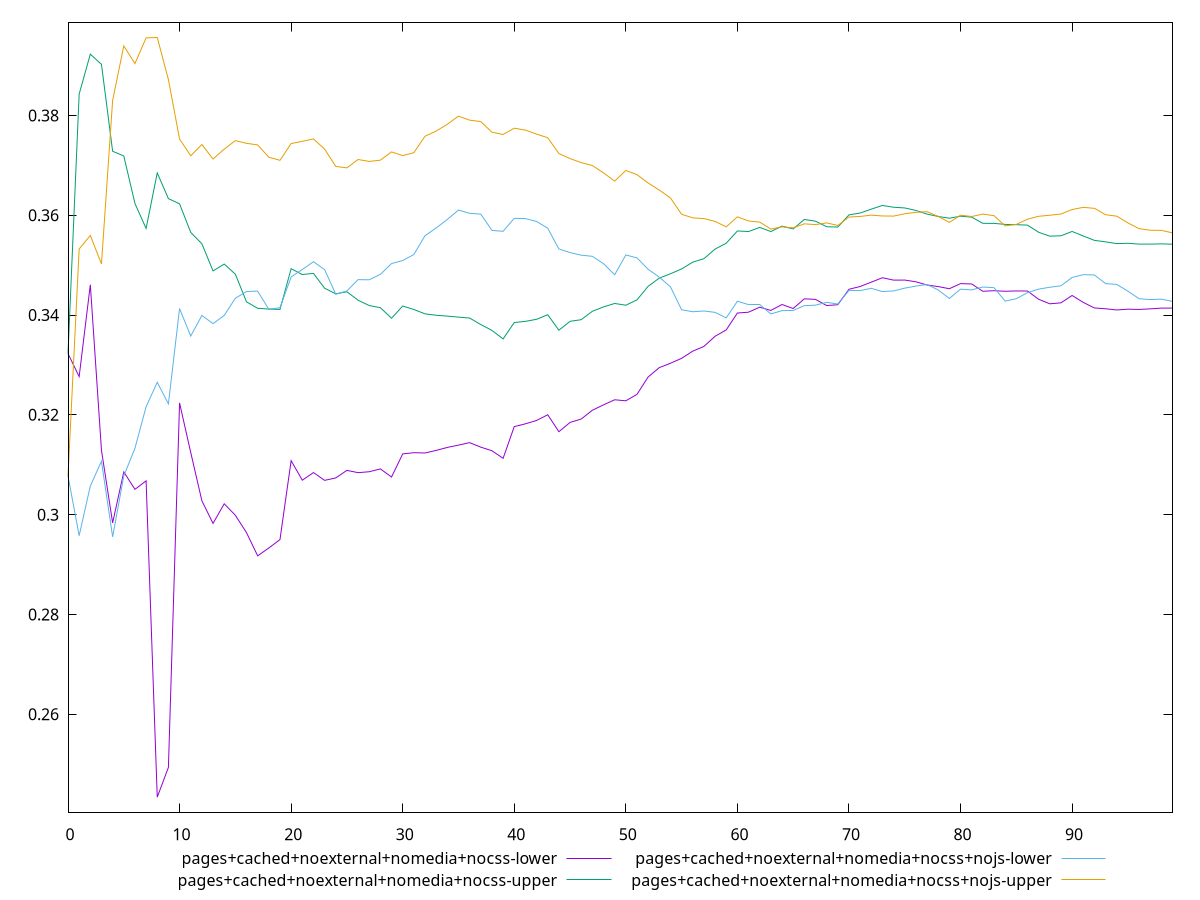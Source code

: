 reset

$pagesCachedNoexternalNomediaNocssLower <<EOF
0 0.3322817716446609
1 0.32767160991608435
2 0.34609306594970257
3 0.3129066562845758
4 0.29835239758161086
5 0.3085666809409027
6 0.3050703111737691
7 0.3067767680822961
8 0.2433702676478419
9 0.2493344425594076
10 0.3223905487931258
11 0.3124623094782163
12 0.30276987572482567
13 0.29824806415682564
14 0.3021760014028067
15 0.2998740547021805
16 0.29638620062774285
17 0.2917458582425189
18 0.29331624778925663
19 0.2949996307850172
20 0.3108166827708484
21 0.3069018947610849
22 0.30843350446906853
23 0.3068719415460497
24 0.3073557081961075
25 0.30887076559098586
26 0.30841243625354686
27 0.30859957131365834
28 0.30916441179889675
29 0.3075395982508797
30 0.31217227106930084
31 0.31241455805781426
32 0.31235861487932975
33 0.3128779459192355
34 0.3134740956590423
35 0.31393478256781654
36 0.31443048010748476
37 0.3135259223482933
38 0.31280336594327035
39 0.3112924315957775
40 0.3176427343812007
41 0.31820403380739043
42 0.3188781180262416
43 0.3200219085147108
44 0.31661995569495377
45 0.31848072990512655
46 0.31916421360887953
47 0.32092844303399964
48 0.32200631232106086
49 0.32302517610799497
50 0.32281676839440315
51 0.3241109399995411
52 0.3275990702221512
53 0.32947160666564723
54 0.33034522963127344
55 0.3313367265454494
56 0.3327747298212287
57 0.3337215099060049
58 0.3357529343500686
59 0.3370335278291221
60 0.3404105633826661
61 0.3405814997786058
62 0.3415861740119644
63 0.3409309790699951
64 0.34212278105802973
65 0.34131794456591796
66 0.3432589550130411
67 0.34314946208956415
68 0.3419126007690844
69 0.3420790783507632
70 0.3451740636654685
71 0.3457280270487917
72 0.34660007222798683
73 0.3474848047720239
74 0.3470062773416131
75 0.34701954900886345
76 0.34667083920051894
77 0.34603171810735134
78 0.3457119048129632
79 0.34528276703675564
80 0.3463098564007364
81 0.34623814428968597
82 0.34477303805825343
83 0.3448841370883415
84 0.3447747906457665
85 0.34483999133463167
86 0.34482238479469113
87 0.34317067385152245
88 0.3422610683332827
89 0.3424524205215769
90 0.34392814063114224
91 0.34254242162379217
92 0.34142694612980895
93 0.34126699303781854
94 0.3410258008168329
95 0.34118276550309534
96 0.3411305334077245
97 0.3412467869604409
98 0.34139655709037475
99 0.3414084298658727
EOF

$pagesCachedNoexternalNomediaNocssUpper <<EOF
0 0.3322817716446609
1 0.384302565645958
2 0.3923053043205591
3 0.39024985157148107
4 0.3728363686250507
5 0.3718948010357998
6 0.3623796133283928
7 0.3573626112479084
8 0.3684973184068848
9 0.3633384696176516
10 0.3623013234795499
11 0.3565773533879164
12 0.354289730672316
13 0.34885884987530863
14 0.35022888150279213
15 0.34819676132539684
16 0.3426547233027852
17 0.3413618576051927
18 0.3412086552048181
19 0.341127276393381
20 0.3492953249996008
21 0.3481299902104234
22 0.3483594777143006
23 0.3453770011602617
24 0.3442661299573386
25 0.3446714363655739
26 0.34298263561036857
27 0.3419075451023946
28 0.34148470675907505
29 0.33936753825197413
30 0.3418172535581934
31 0.34112142349971164
32 0.3402436897178626
33 0.3399685208433311
34 0.3397936298532682
35 0.33959242181540666
36 0.3394046928338079
37 0.3381061800120469
38 0.33691718619381844
39 0.3352245095354239
40 0.33850790144335696
41 0.33873952429799753
42 0.33915408237266004
43 0.34007856962230065
44 0.33696256834467425
45 0.3387463268183549
46 0.33907908002231174
47 0.34075985139421966
48 0.34163878094944106
49 0.3423289344817466
50 0.34197649249855205
51 0.3430492249089283
52 0.3457667402248217
53 0.34742202387388044
54 0.3482809677285513
55 0.34924947906398957
56 0.3506097217986309
57 0.3513097363636213
58 0.35323575528944107
59 0.35440559709423436
60 0.35685969315704497
61 0.35674628523116164
62 0.35757090223923965
63 0.35674641109186694
64 0.3578243667130041
65 0.35727372581441924
66 0.35916970585119495
67 0.3588248962942184
68 0.3577059193409012
69 0.3576471872906291
70 0.3600833175667187
71 0.3604583217725592
72 0.36123639253496664
73 0.3619745989116905
74 0.36161640062038963
75 0.36147455464921907
76 0.36097636551292495
77 0.36024007039528316
78 0.35976621478022974
79 0.3594119793508196
80 0.35982569489697724
81 0.35963298448460085
82 0.3583918901009657
83 0.35838650037636605
84 0.35817454471905746
85 0.35811870908156856
86 0.3580330130687713
87 0.35660217131585215
88 0.35581902086998923
89 0.3558969607317176
90 0.35676200618434156
91 0.35585496458005467
92 0.3549767763238889
93 0.35468213088452644
94 0.3543236882065311
95 0.35438826241768207
96 0.3542266779284472
97 0.35422314051595244
98 0.35427454252312884
99 0.35420662896631405
EOF

$pagesCachedNoexternalNomediaNocssNojsLower <<EOF
0 0.3077448373153533
1 0.29578163557196274
2 0.3057399728777667
3 0.3107024125767027
4 0.29554173533704964
5 0.30775602547599185
6 0.3133006845651832
7 0.3216211518318445
8 0.3265350465207033
9 0.3221943967824519
10 0.3413056607802747
11 0.33579528964519845
12 0.3399259098112428
13 0.3382810511246454
14 0.3399258890689147
15 0.3433803408778441
16 0.3447257432251032
17 0.34479696893733575
18 0.34116074793535844
19 0.3414758925732147
20 0.34763628429744464
21 0.34913814056826076
22 0.3506944664941738
23 0.34912868566034566
24 0.3441776719441823
25 0.3448366634970428
26 0.34710302718625247
27 0.3470764379358423
28 0.34816569740004905
29 0.35032639520375236
30 0.35093829977152285
31 0.352137178665582
32 0.35590926258098166
33 0.35746412452600385
34 0.3591792664157976
35 0.3610457016131512
36 0.36040205986894563
37 0.3602302811004406
38 0.3569764738735595
39 0.35679251006508517
40 0.3594034864727593
41 0.359332236940738
42 0.3587634690822877
43 0.3574106178744272
44 0.3532537055384299
45 0.3525280823192619
46 0.3520073356882771
47 0.3517789439580715
48 0.3503084506168538
49 0.34808423604842603
50 0.3520563278251582
51 0.3514631856560409
52 0.3491777102873475
53 0.34760370739825946
54 0.3456610704767124
55 0.3410668332196725
56 0.3406713605580778
57 0.3408187684482635
58 0.3405446784631754
59 0.3394369100230229
60 0.3427758529515434
61 0.3421039502027923
62 0.34212967818223133
63 0.34022251485337934
64 0.34089134323941767
65 0.3409209412316471
66 0.3418901321170414
67 0.3419884105439557
68 0.3425520157881893
69 0.3422138439086191
70 0.3449368156349845
71 0.34490201817322563
72 0.345366814188117
73 0.3447109763445478
74 0.34484238453828914
75 0.3454043385600092
76 0.34581267263156196
77 0.3461311079961213
78 0.3450321375252799
79 0.3433262957884769
80 0.3451973074434673
81 0.345049239131759
82 0.34562868066717983
83 0.3454926780408998
84 0.3428001766063344
85 0.34328198408354427
86 0.34449299926966404
87 0.3452023932582205
88 0.3455795235110651
89 0.34587480092283357
90 0.34754159531598844
91 0.34810438791779225
92 0.3480435875223787
93 0.34631100170637674
94 0.34614369953361135
95 0.34479848651950595
96 0.3432854302645048
97 0.34310707583179556
98 0.3431981743556319
99 0.3427399942320108
EOF

$pagesCachedNoexternalNomediaNocssNojsUpper <<EOF
0 0.3077448373153533
1 0.3532502518288236
2 0.3559636965146769
3 0.35025061599519847
4 0.38302028044036684
5 0.39395342829960317
6 0.39041901434694665
7 0.3955670618203938
8 0.39564320005957754
9 0.38720765945767655
10 0.37528066299239793
11 0.37193936977336006
12 0.3741885866435247
13 0.3712773552630811
14 0.37327060549206187
15 0.37497011189690355
16 0.3744343119043485
17 0.37410674663589477
18 0.3716455568503686
19 0.37101998718733803
20 0.3743837253063753
21 0.3748266822060107
22 0.37530808992336917
23 0.373274524302234
24 0.369795769783048
25 0.3695107746636215
26 0.37118529004843787
27 0.37080239563340944
28 0.3710539031912637
29 0.3727094704681058
30 0.3719657970743702
31 0.37254717346455185
32 0.37584769067985746
33 0.37688499324470326
34 0.37825343059060573
35 0.37987625200480857
36 0.3790733521219852
37 0.37878965172510165
38 0.37665024746461956
39 0.37619933183019827
40 0.3774627611379494
41 0.3770800324311657
42 0.3762750640783699
43 0.3755525504302937
44 0.37237998058372795
45 0.37137276313545386
46 0.3705622518687129
47 0.3699839795572989
48 0.368506748893465
49 0.366852699407139
50 0.3689949954173611
51 0.36814264455170703
52 0.36647864224927856
53 0.3650491518449281
54 0.36348311379439596
55 0.36020285794868884
56 0.35949337329736686
57 0.35934386214395436
58 0.35878203043226087
59 0.3576792822712108
60 0.3596908570894444
61 0.3588702815158398
62 0.35863999012194453
63 0.3572428171194902
64 0.3576917551764644
65 0.35748871097852325
66 0.35829125039861426
67 0.3581361991179459
68 0.3584793683752364
69 0.35796247205393916
70 0.35965171806518365
71 0.35977215455573064
72 0.3600325602165647
73 0.35986779894324966
74 0.3598435255059111
75 0.360299038999767
76 0.36059630020407457
77 0.3607203725949208
78 0.35978104587645526
79 0.3585795415243909
80 0.3600213124248979
81 0.3597597955471894
82 0.3602412325641056
83 0.35993311555366203
84 0.357883157165193
85 0.35817291141659935
86 0.3592156670682307
87 0.3598006897860561
88 0.3600128482600277
89 0.3602556831945009
90 0.3611556945533669
91 0.3615949756698134
92 0.36139490040890015
93 0.3601238639491522
94 0.3598254471091269
95 0.3584900765643795
96 0.3573263404313684
97 0.357011927762086
98 0.3569801425113098
99 0.35647368097508875
EOF

set key outside below
set xrange [0:99]
set yrange [0.24032480899960718:0.3986886587078122]
set trange [0.24032480899960718:0.3986886587078122]
set terminal svg size 640, 560 enhanced background rgb 'white'
set output "reprap/meta/scoreEstimate/comparison/sorted/4_vs_5.svg"

plot $pagesCachedNoexternalNomediaNocssLower title "pages+cached+noexternal+nomedia+nocss-lower" with line, \
     $pagesCachedNoexternalNomediaNocssUpper title "pages+cached+noexternal+nomedia+nocss-upper" with line, \
     $pagesCachedNoexternalNomediaNocssNojsLower title "pages+cached+noexternal+nomedia+nocss+nojs-lower" with line, \
     $pagesCachedNoexternalNomediaNocssNojsUpper title "pages+cached+noexternal+nomedia+nocss+nojs-upper" with line

reset

